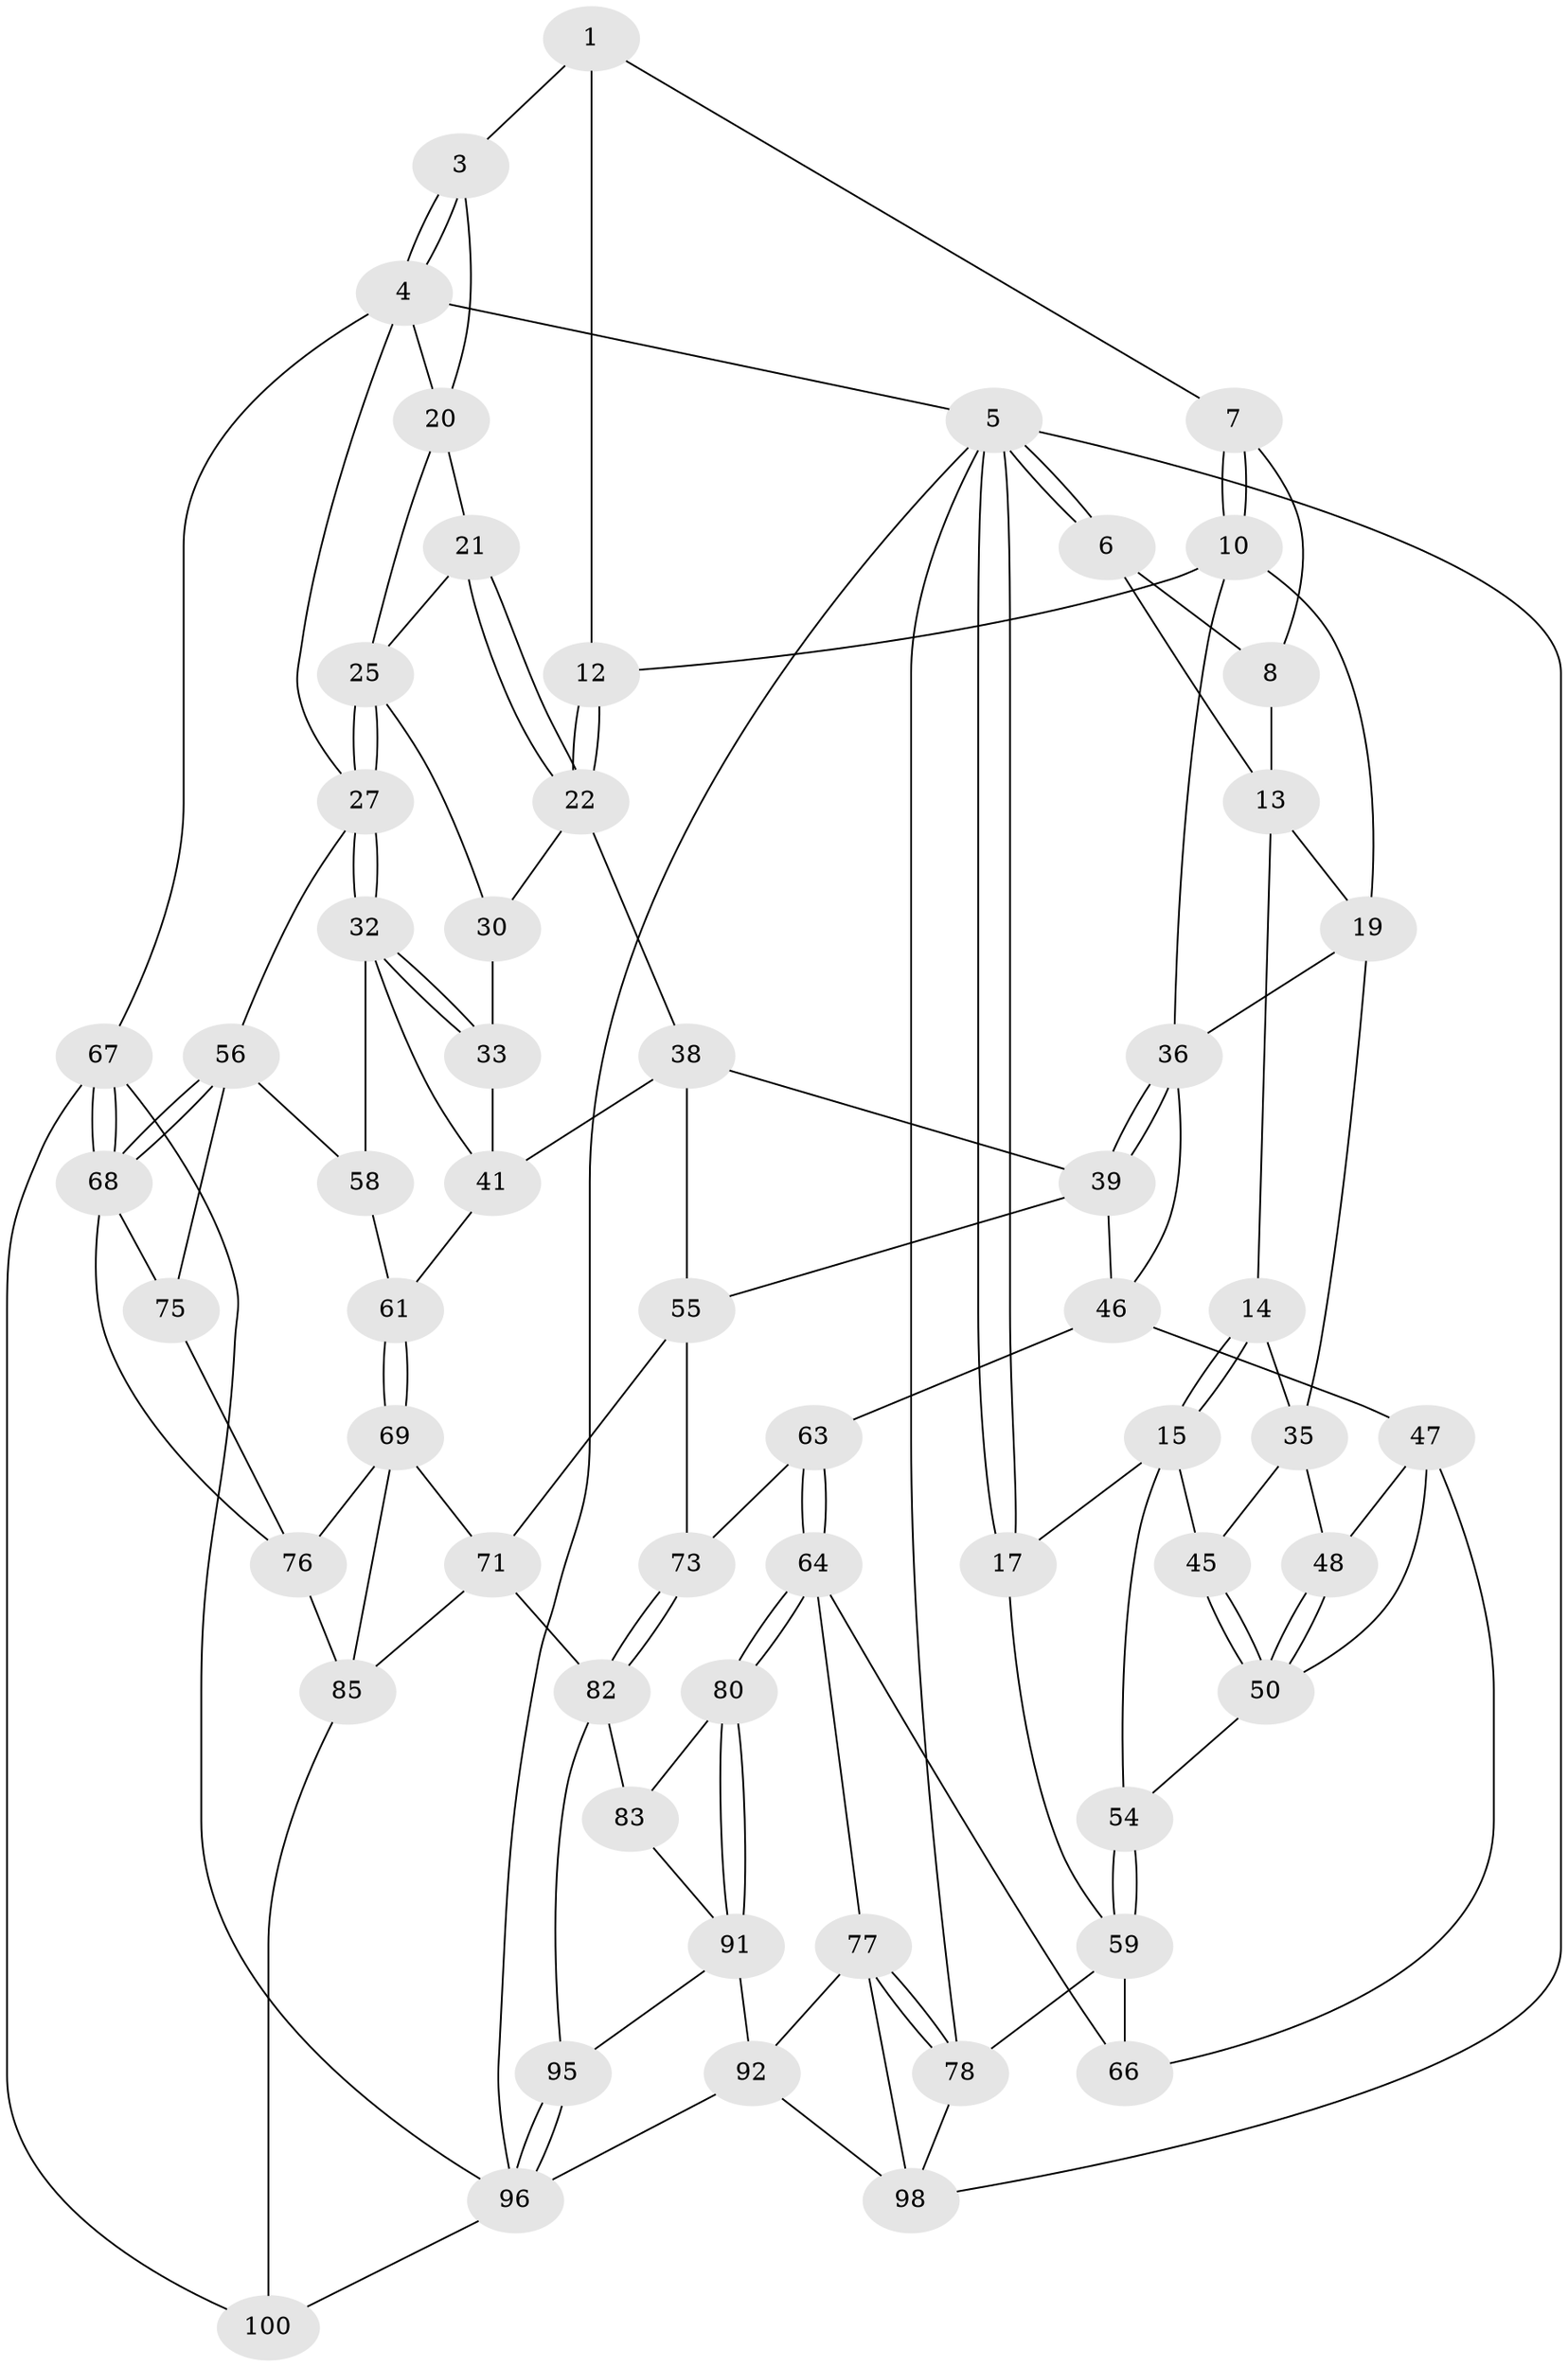 // original degree distribution, {3: 0.0297029702970297, 5: 0.5643564356435643, 4: 0.2079207920792079, 6: 0.19801980198019803}
// Generated by graph-tools (version 1.1) at 2025/38/02/21/25 10:38:58]
// undirected, 60 vertices, 133 edges
graph export_dot {
graph [start="1"]
  node [color=gray90,style=filled];
  1 [pos="+0.3011427365038559+0",super="+2"];
  3 [pos="+0.8973258157342215+0"];
  4 [pos="+1+0",super="+23"];
  5 [pos="+0+0",super="+87"];
  6 [pos="+0.04951777472572852+0",super="+9"];
  7 [pos="+0.3189798865753467+0.017331317368017997"];
  8 [pos="+0.29625327761364967+0.05819138035481459"];
  10 [pos="+0.4745826542811047+0.09236180704260445",super="+11"];
  12 [pos="+0.5878743102071523+0.07313163819203561"];
  13 [pos="+0.12242034347850335+0.09078555334383187",super="+18"];
  14 [pos="+0.09873999667201458+0.12198083561669776"];
  15 [pos="+0.0040264074189215165+0.23190569653098866",super="+16"];
  17 [pos="+0+0.2624222708797842"];
  19 [pos="+0.28207440261982547+0.1521981269492136",super="+34"];
  20 [pos="+0.8635615373641634+0.08243804614123937",super="+24"];
  21 [pos="+0.8602019769544051+0.08750275325759181"];
  22 [pos="+0.6713180075239286+0.1748156291079469",super="+29"];
  25 [pos="+0.924696443661328+0.14910846928254973",super="+26"];
  27 [pos="+1+0.25186562808814233",super="+28"];
  30 [pos="+0.7147726429075254+0.19838937013662508",super="+31"];
  32 [pos="+0.9730343166143395+0.2844881457526006",super="+49"];
  33 [pos="+0.8874914247141166+0.24238119672856343",super="+40"];
  35 [pos="+0.243484235339127+0.2559825923786754",super="+44"];
  36 [pos="+0.4490083478843574+0.2623698970693087",super="+37"];
  38 [pos="+0.6691268854164245+0.222033293463938",super="+43"];
  39 [pos="+0.520562616969152+0.3412191731139966",super="+51"];
  41 [pos="+0.8173008579943651+0.3736102265849737",super="+42"];
  45 [pos="+0.05145659994515559+0.25447996909108406"];
  46 [pos="+0.36525605873554473+0.35778232215575717",super="+52"];
  47 [pos="+0.3259856278235673+0.3667265344440668",super="+62"];
  48 [pos="+0.2456597245988298+0.27887275895304936"];
  50 [pos="+0.16214809152584375+0.39131791961484386",super="+53"];
  54 [pos="+0.07169184343068409+0.4047642345721026"];
  55 [pos="+0.6492758168621158+0.4703272801049191",super="+72"];
  56 [pos="+1+0.5723726588324853",super="+57"];
  58 [pos="+0.9389282928571987+0.5139826583395904"];
  59 [pos="+0.06032146450495113+0.46076221037337695",super="+60"];
  61 [pos="+0.8148976470467207+0.44228132001539616"];
  63 [pos="+0.42275036865808346+0.5042646491204164"];
  64 [pos="+0.28265702245759416+0.6052071389250454",super="+65"];
  66 [pos="+0.22106280267880923+0.5375463112087491"];
  67 [pos="+1+0.7887327509528773"];
  68 [pos="+1+0.7793905115305403",super="+79"];
  69 [pos="+0.8258979249009996+0.6213254820371449",super="+70"];
  71 [pos="+0.6881687325747522+0.6087653648246958",super="+88"];
  73 [pos="+0.5764856765693583+0.6147812053659398",super="+74"];
  75 [pos="+0.8970418282323754+0.6093295061509051"];
  76 [pos="+0.831015357320833+0.6220698128801088",super="+84"];
  77 [pos="+0.18348557458834347+0.6208702719646306",super="+93"];
  78 [pos="+0+0.7352401999948891",super="+86"];
  80 [pos="+0.2958244274624285+0.6180029381666777",super="+81"];
  82 [pos="+0.5531881506329346+0.6856493016605169",super="+89"];
  83 [pos="+0.4886153434787373+0.774496797698392"];
  85 [pos="+0.8231642783884963+0.865596240725708",super="+90"];
  91 [pos="+0.31002006463793447+0.6554821224389334",super="+94"];
  92 [pos="+0.2865855657566389+0.7965334092699339",super="+97"];
  95 [pos="+0.46541493569114695+0.901851613125286"];
  96 [pos="+0.40374655109672525+1",super="+101"];
  98 [pos="+0.18895947228838997+0.7889195840231986",super="+99"];
  100 [pos="+0.8058865215283517+0.9973401376099359"];
  1 -- 7;
  1 -- 3;
  1 -- 12;
  3 -- 4;
  3 -- 4;
  3 -- 20;
  4 -- 5;
  4 -- 67;
  4 -- 27;
  4 -- 20;
  5 -- 6;
  5 -- 6;
  5 -- 17;
  5 -- 17;
  5 -- 96;
  5 -- 98;
  5 -- 78;
  6 -- 8;
  6 -- 13;
  7 -- 8;
  7 -- 10;
  7 -- 10;
  8 -- 13;
  10 -- 19;
  10 -- 12;
  10 -- 36;
  12 -- 22;
  12 -- 22;
  13 -- 14;
  13 -- 19;
  14 -- 15;
  14 -- 15;
  14 -- 35;
  15 -- 45;
  15 -- 17;
  15 -- 54;
  17 -- 59;
  19 -- 35;
  19 -- 36;
  20 -- 21;
  20 -- 25;
  21 -- 22;
  21 -- 22;
  21 -- 25;
  22 -- 38;
  22 -- 30;
  25 -- 27;
  25 -- 27;
  25 -- 30;
  27 -- 32;
  27 -- 32;
  27 -- 56;
  30 -- 33 [weight=2];
  32 -- 33;
  32 -- 33;
  32 -- 41;
  32 -- 58;
  33 -- 41;
  35 -- 48;
  35 -- 45;
  36 -- 39;
  36 -- 39;
  36 -- 46;
  38 -- 39;
  38 -- 41;
  38 -- 55;
  39 -- 55;
  39 -- 46;
  41 -- 61;
  45 -- 50;
  45 -- 50;
  46 -- 47;
  46 -- 63;
  47 -- 48;
  47 -- 50;
  47 -- 66;
  48 -- 50;
  48 -- 50;
  50 -- 54;
  54 -- 59;
  54 -- 59;
  55 -- 73;
  55 -- 71;
  56 -- 68;
  56 -- 68;
  56 -- 58;
  56 -- 75;
  58 -- 61;
  59 -- 66;
  59 -- 78;
  61 -- 69;
  61 -- 69;
  63 -- 64;
  63 -- 64;
  63 -- 73;
  64 -- 80;
  64 -- 80;
  64 -- 66;
  64 -- 77;
  67 -- 68;
  67 -- 68;
  67 -- 100;
  67 -- 96;
  68 -- 75;
  68 -- 76;
  69 -- 76;
  69 -- 85;
  69 -- 71;
  71 -- 82;
  71 -- 85;
  73 -- 82;
  73 -- 82;
  75 -- 76;
  76 -- 85;
  77 -- 78;
  77 -- 78;
  77 -- 98;
  77 -- 92;
  78 -- 98;
  80 -- 91;
  80 -- 91;
  80 -- 83;
  82 -- 83;
  82 -- 95;
  83 -- 91;
  85 -- 100;
  91 -- 92;
  91 -- 95;
  92 -- 96;
  92 -- 98;
  95 -- 96;
  95 -- 96;
  96 -- 100;
}
